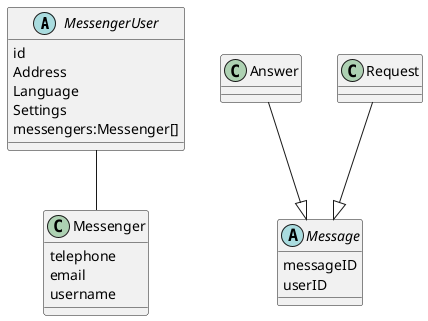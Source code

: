 @startuml

abstract class MessengerUser {
    id
    Address
    Language
    Settings
    messengers:Messenger[]
}

class Messenger {
    telephone
    email
    username
}

abstract class Message {
    messageID
    userID
}

class Answer

Answer --|> Message

class Request

Request --|> Message

MessengerUser -- Messenger

@enduml